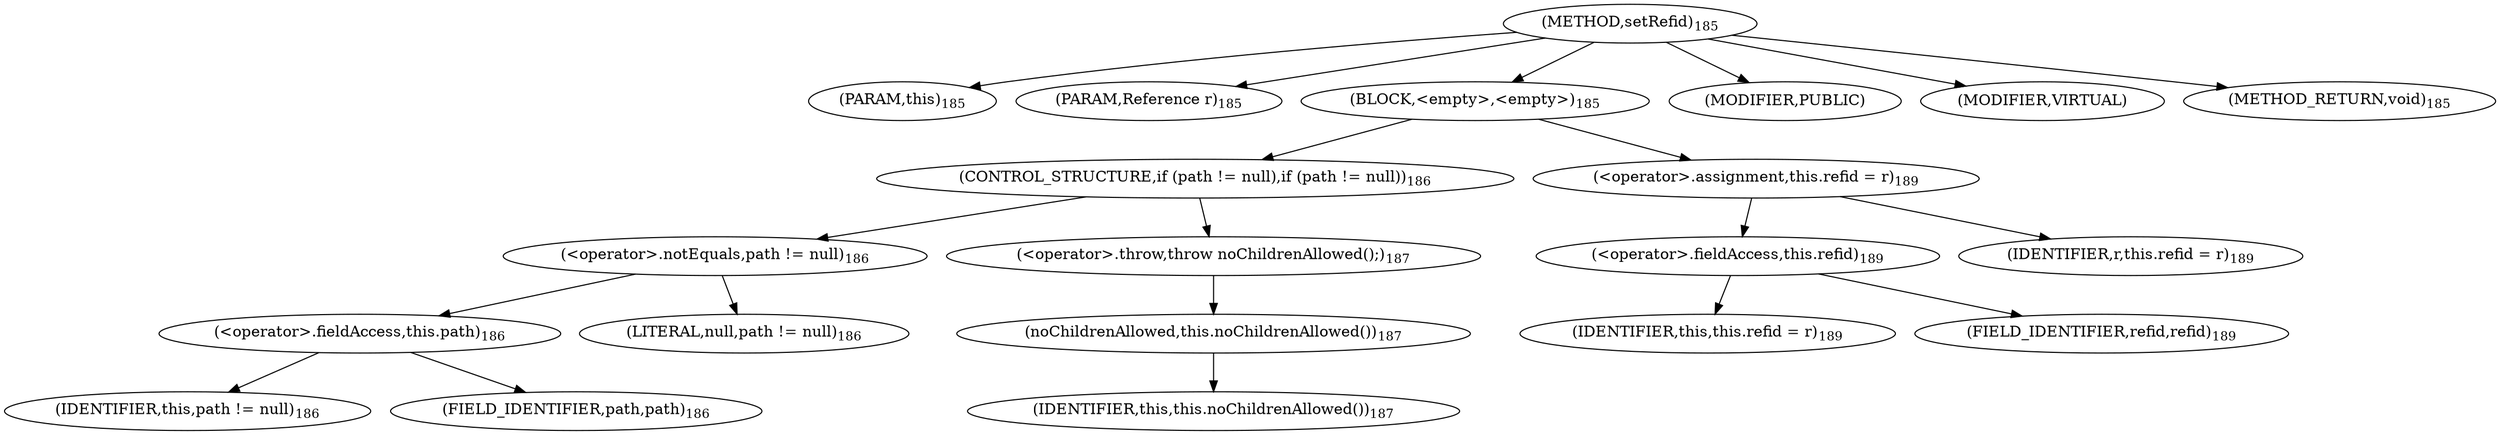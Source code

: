 digraph "setRefid" {  
"292" [label = <(METHOD,setRefid)<SUB>185</SUB>> ]
"30" [label = <(PARAM,this)<SUB>185</SUB>> ]
"293" [label = <(PARAM,Reference r)<SUB>185</SUB>> ]
"294" [label = <(BLOCK,&lt;empty&gt;,&lt;empty&gt;)<SUB>185</SUB>> ]
"295" [label = <(CONTROL_STRUCTURE,if (path != null),if (path != null))<SUB>186</SUB>> ]
"296" [label = <(&lt;operator&gt;.notEquals,path != null)<SUB>186</SUB>> ]
"297" [label = <(&lt;operator&gt;.fieldAccess,this.path)<SUB>186</SUB>> ]
"298" [label = <(IDENTIFIER,this,path != null)<SUB>186</SUB>> ]
"299" [label = <(FIELD_IDENTIFIER,path,path)<SUB>186</SUB>> ]
"300" [label = <(LITERAL,null,path != null)<SUB>186</SUB>> ]
"301" [label = <(&lt;operator&gt;.throw,throw noChildrenAllowed();)<SUB>187</SUB>> ]
"302" [label = <(noChildrenAllowed,this.noChildrenAllowed())<SUB>187</SUB>> ]
"29" [label = <(IDENTIFIER,this,this.noChildrenAllowed())<SUB>187</SUB>> ]
"303" [label = <(&lt;operator&gt;.assignment,this.refid = r)<SUB>189</SUB>> ]
"304" [label = <(&lt;operator&gt;.fieldAccess,this.refid)<SUB>189</SUB>> ]
"305" [label = <(IDENTIFIER,this,this.refid = r)<SUB>189</SUB>> ]
"306" [label = <(FIELD_IDENTIFIER,refid,refid)<SUB>189</SUB>> ]
"307" [label = <(IDENTIFIER,r,this.refid = r)<SUB>189</SUB>> ]
"308" [label = <(MODIFIER,PUBLIC)> ]
"309" [label = <(MODIFIER,VIRTUAL)> ]
"310" [label = <(METHOD_RETURN,void)<SUB>185</SUB>> ]
  "292" -> "30" 
  "292" -> "293" 
  "292" -> "294" 
  "292" -> "308" 
  "292" -> "309" 
  "292" -> "310" 
  "294" -> "295" 
  "294" -> "303" 
  "295" -> "296" 
  "295" -> "301" 
  "296" -> "297" 
  "296" -> "300" 
  "297" -> "298" 
  "297" -> "299" 
  "301" -> "302" 
  "302" -> "29" 
  "303" -> "304" 
  "303" -> "307" 
  "304" -> "305" 
  "304" -> "306" 
}
